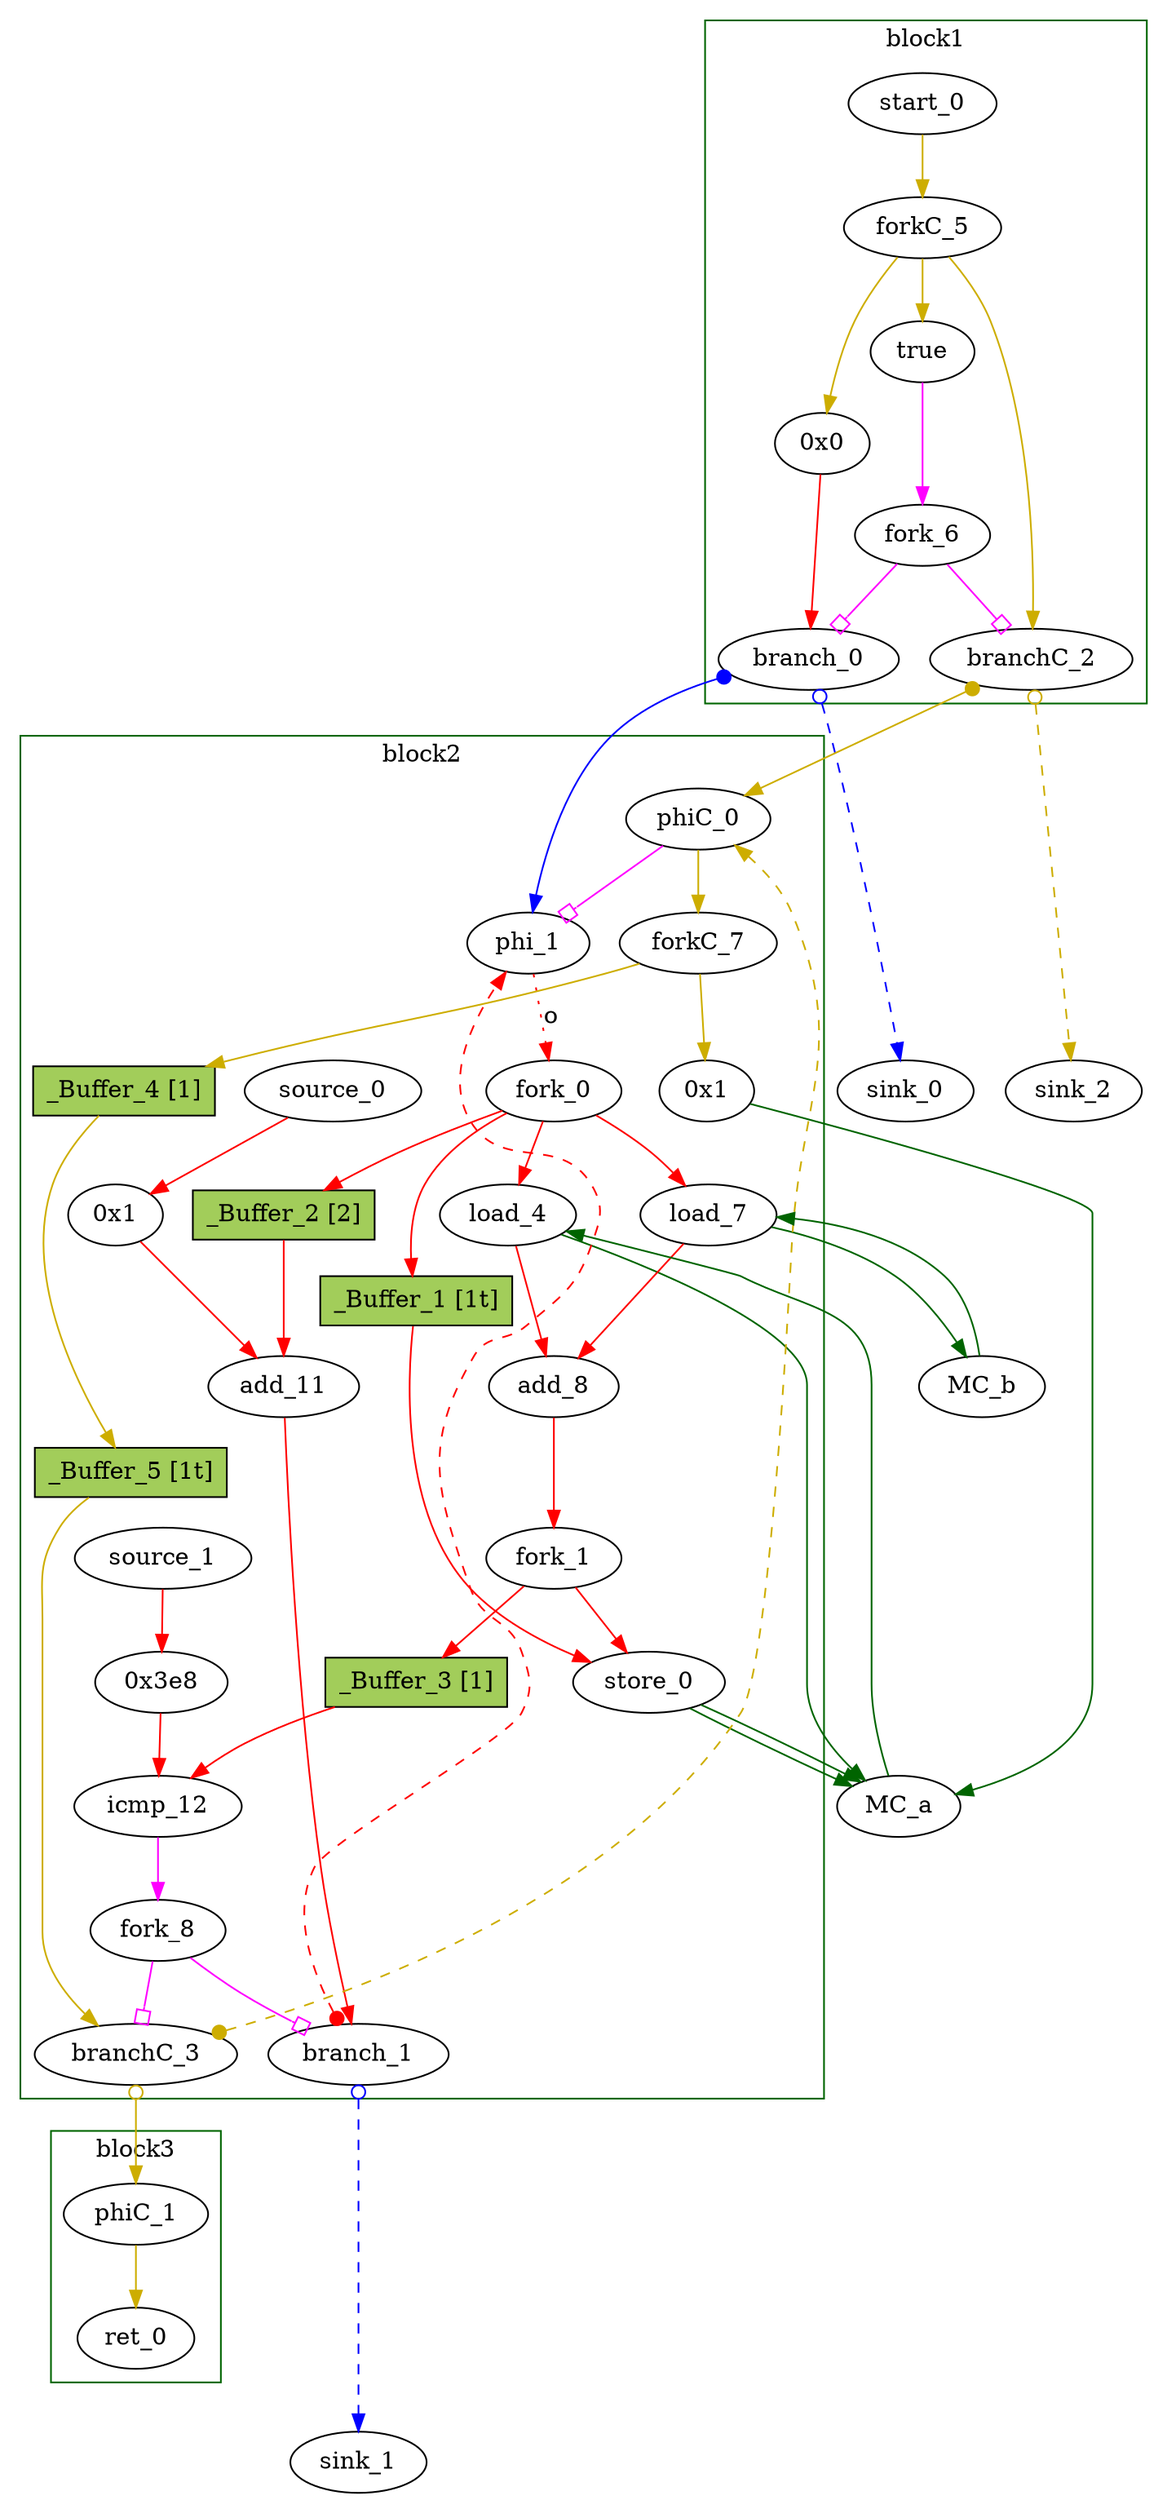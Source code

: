 // Number of blocks: 39
// Number of channels: 58
Digraph G {

  // Blocks
subgraph cluster_1 {
color = "darkgreen"
label = "block1"
  brCst_block1 [type=Constant, in="in1:1", out="out1:1", bbID = 1, value="0x1", label=true,  shape=oval];
  cst_0 [type=Constant, in="in1:32", out="out1:32", bbID = 1, value="0x0", label="0x0",  shape=oval];
  branch_0 [type=Branch, in="in1:32 in2?:1", out="out1+:32 out2-:32", bbID = 1,  shape=oval];
  start_0 [type=Entry, in="in1:0", out="out1:0", bbID = 1,  shape=oval];
  forkC_5 [type=Fork, in="in1:0", out="out1:0 out2:0 out3:0", bbID = 1,  shape=oval];
  branchC_2 [type=Branch, in="in1:0 in2?:1", out="out1+:0 out2-:0", bbID = 1,  shape=oval];
  fork_6 [type=Fork, in="in1:1", out="out1:1 out2:1", bbID = 1,  shape=oval];
}
subgraph cluster_2 {
color = "darkgreen"
label = "block2"
  phi_1 [type=Mux, in="in1?:1 in2:32 in3:32", out="out1:32", delay=1.397, bbID = 2,  shape=oval];
  load_4 [type=Operator, in="in1:32 in2:32", out="out1:32 out2:32", op = "mc_load_op", delay=1.412, latency=2, bbID = 2, portID = 0, offset = 0, retimingDiff=0.666667,  shape=oval];
  load_7 [type=Operator, in="in1:32 in2:32", out="out1:32 out2:32", op = "mc_load_op", delay=1.412, latency=2, bbID = 2, portID = 0, offset = 0, retimingDiff=0.666667,  shape=oval];
  add_8 [type=Operator, in="in1:32 in2:32", out="out1:32", op = "add_op", delay=2.287, bbID = 2, retimingDiff=0.666667,  shape=oval];
  store_0 [type=Operator, in="in1:32 in2:32", out="out1:32 out2:32", op = "mc_store_op", delay=0.672, bbID = 2, portID = 0, offset = 0, retimingDiff=0.666667,  shape=oval];
  cst_1 [type=Constant, in="in1:32", out="out1:32", bbID = 2, value="0x1", label="0x1", retimingDiff=1,  shape=oval];
  add_11 [type=Operator, in="in1:32 in2:32", out="out1:32", op = "add_op", delay=2.287, bbID = 2, retimingDiff=1,  shape=oval];
  cst_2 [type=Constant, in="in1:32", out="out1:32", bbID = 2, value="0x3e8", label="0x3e8", retimingDiff=1,  shape=oval];
  icmp_12 [type=Operator, in="in1:32 in2:32", out="out1:1", op = "icmp_ult_op", delay=1.907, bbID = 2, retimingDiff=1,  shape=oval];
  fork_0 [type=Fork, in="in1:32", out="out1:32 out2:32 out3:32 out4:32", bbID = 2,  shape=oval];
  fork_1 [type=Fork, in="in1:32", out="out1:32 out2:32", bbID = 2, retimingDiff=0.666667,  shape=oval];
  branch_1 [type=Branch, in="in1:32 in2?:1", out="out1+:32 out2-:32", bbID = 2, retimingDiff=1,  shape=oval];
  cst_3 [type=Constant, in="in1:32", out="out1:32", bbID = 2, value="0x1", label="0x1",  shape=oval];
  phiC_0 [type=CntrlMerge, in="in1:0 in2:0", out="out1:0 out2?:1", bbID = 2,  shape=oval];
  forkC_7 [type=Fork, in="in1:0", out="out1:0 out2:0", bbID = 2,  shape=oval];
  branchC_3 [type=Branch, in="in1:0 in2?:1", out="out1+:0 out2-:0", bbID = 2, retimingDiff=1,  shape=oval];
  fork_8 [type=Fork, in="in1:1", out="out1:1 out2:1", bbID = 2, retimingDiff=1,  shape=oval];
  source_0 [type=Source, out="out1:32", bbID = 2, retimingDiff=1,  shape=oval];
  source_1 [type=Source, out="out1:32", bbID = 2, retimingDiff=1,  shape=oval];
  _Buffer_1 [type=Buffer, in="in1:32", out="out1:32", bbID = 2, slots=1, transparent=true, label="_Buffer_1 [1t]",  shape=box, style=filled, fillcolor=darkolivegreen3, height = 0.4];
  _Buffer_2 [type=Buffer, in="in1:32", out="out1:32", bbID = 2, slots=2, transparent=false, label="_Buffer_2 [2]",  shape=box, style=filled, fillcolor=darkolivegreen3, height = 0.4];
  _Buffer_3 [type=Buffer, in="in1:32", out="out1:32", bbID = 2, slots=1, transparent=false, label="_Buffer_3 [1]",  shape=box, style=filled, fillcolor=darkolivegreen3, height = 0.4];
  _Buffer_4 [type=Buffer, in="in1:0", out="out1:0", bbID = 2, slots=1, transparent=false, label="_Buffer_4 [1]",  shape=box, style=filled, fillcolor=darkolivegreen3, height = 0.4];
  _Buffer_5 [type=Buffer, in="in1:0", out="out1:0", bbID = 2, slots=1, transparent=true, label="_Buffer_5 [1t]",  shape=box, style=filled, fillcolor=darkolivegreen3, height = 0.4];
}
subgraph cluster_3 {
color = "darkgreen"
label = "block3"
  ret_0 [type=Operator, in="in1:0", out="out1:0", op = "ret_op", bbID = 3,  shape=oval];
  phiC_1 [type=Merge, in="in1:0", out="out1:0", bbID = 3,  shape=oval];
}
  MC_a [type=MC, in="in1:32*c0 in2:32*l0a in3:32*s0a in4:32*s0d", out="out1:32*l0d out2:0*e", bbID = 0, memory = "a", bbcount = 1, ldcount = 1, stcount = 1, ];
  MC_b [type=MC, in="in1:32*l0a", out="out1:32*l0d out2:0*e", bbID = 0, memory = "b", bbcount = 0, ldcount = 1, stcount = 0, ];
//  end_0 [type=Exit, in="in1:0*e in2:0*e in3:0", out="out1:0", bbID = 0,  shape=oval];
  sink_0 [type=Sink, in="in1:32", bbID = 0,  shape=oval];
  sink_1 [type=Sink, in="in1:32", bbID = 0,  shape=oval];
  sink_2 [type=Sink, in="in1:0", bbID = 0,  shape=oval];

  // Channels
  brCst_block1 -> fork_6 [from=out1, to=in1, arrowhead=normal, color=magenta];
  cst_0 -> branch_0 [from=out1, to=in1, arrowhead=normal, color=red];
  phi_1 -> fork_0 [from=out1, to=in1, arrowhead=normal, color=red, slots=1, style=dotted, label="o", transparent=true];
  load_4 -> add_8 [from=out1, to=in1, arrowhead=normal, color=red];
  load_4 -> MC_a [from=out2, to=in2, arrowhead=normal, color=darkgreen];
  load_7 -> add_8 [from=out1, to=in2, arrowhead=normal, color=red];
  load_7 -> MC_b [from=out2, to=in1, arrowhead=normal, color=darkgreen];
  add_8 -> fork_1 [from=out1, to=in1, arrowhead=normal, color=red];
  store_0 -> MC_a [from=out2, to=in3, arrowhead=normal, color=darkgreen];
  store_0 -> MC_a [from=out1, to=in4, arrowhead=normal, color=darkgreen];
  cst_1 -> add_11 [from=out1, to=in2, arrowhead=normal, color=red];
  add_11 -> branch_1 [from=out1, to=in1, arrowhead=normal, color=red];
  cst_2 -> icmp_12 [from=out1, to=in2, arrowhead=normal, color=red];
  icmp_12 -> fork_8 [from=out1, to=in1, arrowhead=normal, color=magenta];
//  ret_0 -> end_0 [from=out1, to=in3, arrowhead=normal, color=gold3];
  fork_0 -> load_4 [from=out2, to=in2, arrowhead=normal, color=red];
  fork_0 -> load_7 [from=out3, to=in2, arrowhead=normal, color=red];
  fork_0 -> _Buffer_1 [from=out4, to=in1, arrowhead=normal, color=red];
  fork_0 -> _Buffer_2 [from=out1, to=in1, arrowhead=normal, color=red];
  fork_1 -> store_0 [from=out1, to=in1, arrowhead=normal, color=red];
  fork_1 -> _Buffer_3 [from=out2, to=in1, arrowhead=normal, color=red];
  branch_0 -> phi_1 [from=out1, to=in2, dir=both, arrowtail=dot, arrowhead=normal, color=blue];
  branch_0 -> sink_0 [from=out2, to=in1, dir=both, arrowtail=odot, arrowhead=normal, color=blue, style=dashed, minlen = 3];
  branch_1 -> phi_1 [from=out1, to=in3, dir=both, arrowtail=dot, arrowhead=normal, color=red, constraint=false, style=dashed, minlen = 3];
  branch_1 -> sink_1 [from=out2, to=in1, dir=both, arrowtail=odot, arrowhead=normal, color=blue, style=dashed, minlen = 3];
  MC_a -> load_4 [from=out1, to=in1, arrowhead=normal, color=darkgreen];
//  MC_a -> end_0 [from=out2, to=in1, arrowhead=normal, color=gold3];
  MC_b -> load_7 [from=out1, to=in1, arrowhead=normal, color=darkgreen];
//  MC_b -> end_0 [from=out2, to=in2, arrowhead=normal, color=gold3];
  cst_3 -> MC_a [from=out1, to=in1, arrowhead=normal, color=darkgreen];
  start_0 -> forkC_5 [from=out1, to=in1, arrowhead=normal, color=gold3];
  forkC_5 -> brCst_block1 [from=out3, to=in1, arrowhead=normal, color=gold3];
  forkC_5 -> cst_0 [from=out1, to=in1, arrowhead=normal, color=gold3];
  forkC_5 -> branchC_2 [from=out2, to=in1, arrowhead=normal, color=gold3];
  branchC_2 -> phiC_0 [from=out1, to=in1, dir=both, arrowtail=dot, arrowhead=normal, color=gold3];
  branchC_2 -> sink_2 [from=out2, to=in1, dir=both, arrowtail=odot, arrowhead=normal, color=gold3, style=dashed, minlen = 3];
  fork_6 -> branch_0 [from=out1, to=in2, arrowhead=obox, color=magenta];
  fork_6 -> branchC_2 [from=out2, to=in2, arrowhead=obox, color=magenta];
  phiC_0 -> phi_1 [from=out2, to=in1, arrowhead=obox, color=magenta];
  phiC_0 -> forkC_7 [from=out1, to=in1, arrowhead=normal, color=gold3];
  forkC_7 -> cst_3 [from=out1, to=in1, arrowhead=normal, color=gold3];
  forkC_7 -> _Buffer_4 [from=out2, to=in1, arrowhead=normal, color=gold3];
  branchC_3 -> phiC_0 [from=out1, to=in2, dir=both, arrowtail=dot, arrowhead=normal, color=gold3, constraint=false, style=dashed, minlen = 3];
  branchC_3 -> phiC_1 [from=out2, to=in1, dir=both, arrowtail=odot, arrowhead=normal, color=gold3];
  fork_8 -> branch_1 [from=out1, to=in2, arrowhead=obox, color=magenta];
  fork_8 -> branchC_3 [from=out2, to=in2, arrowhead=obox, color=magenta];
  phiC_1 -> ret_0 [from=out1, to=in1, arrowhead=normal, color=gold3];
  source_0 -> cst_1 [from=out1, to=in1, arrowhead=normal, color=red];
  source_1 -> cst_2 [from=out1, to=in1, arrowhead=normal, color=red];
  _Buffer_1 -> store_0 [from=out1, to=in2, arrowhead=normal, color=red];
  _Buffer_2 -> add_11 [from=out1, to=in1, arrowhead=normal, color=red];
  _Buffer_3 -> icmp_12 [from=out1, to=in1, arrowhead=normal, color=red];
  _Buffer_4 -> _Buffer_5 [from=out1, to=in1, arrowhead=normal, color=gold3];
  _Buffer_5 -> branchC_3 [from=out1, to=in1, arrowhead=normal, color=gold3];
}